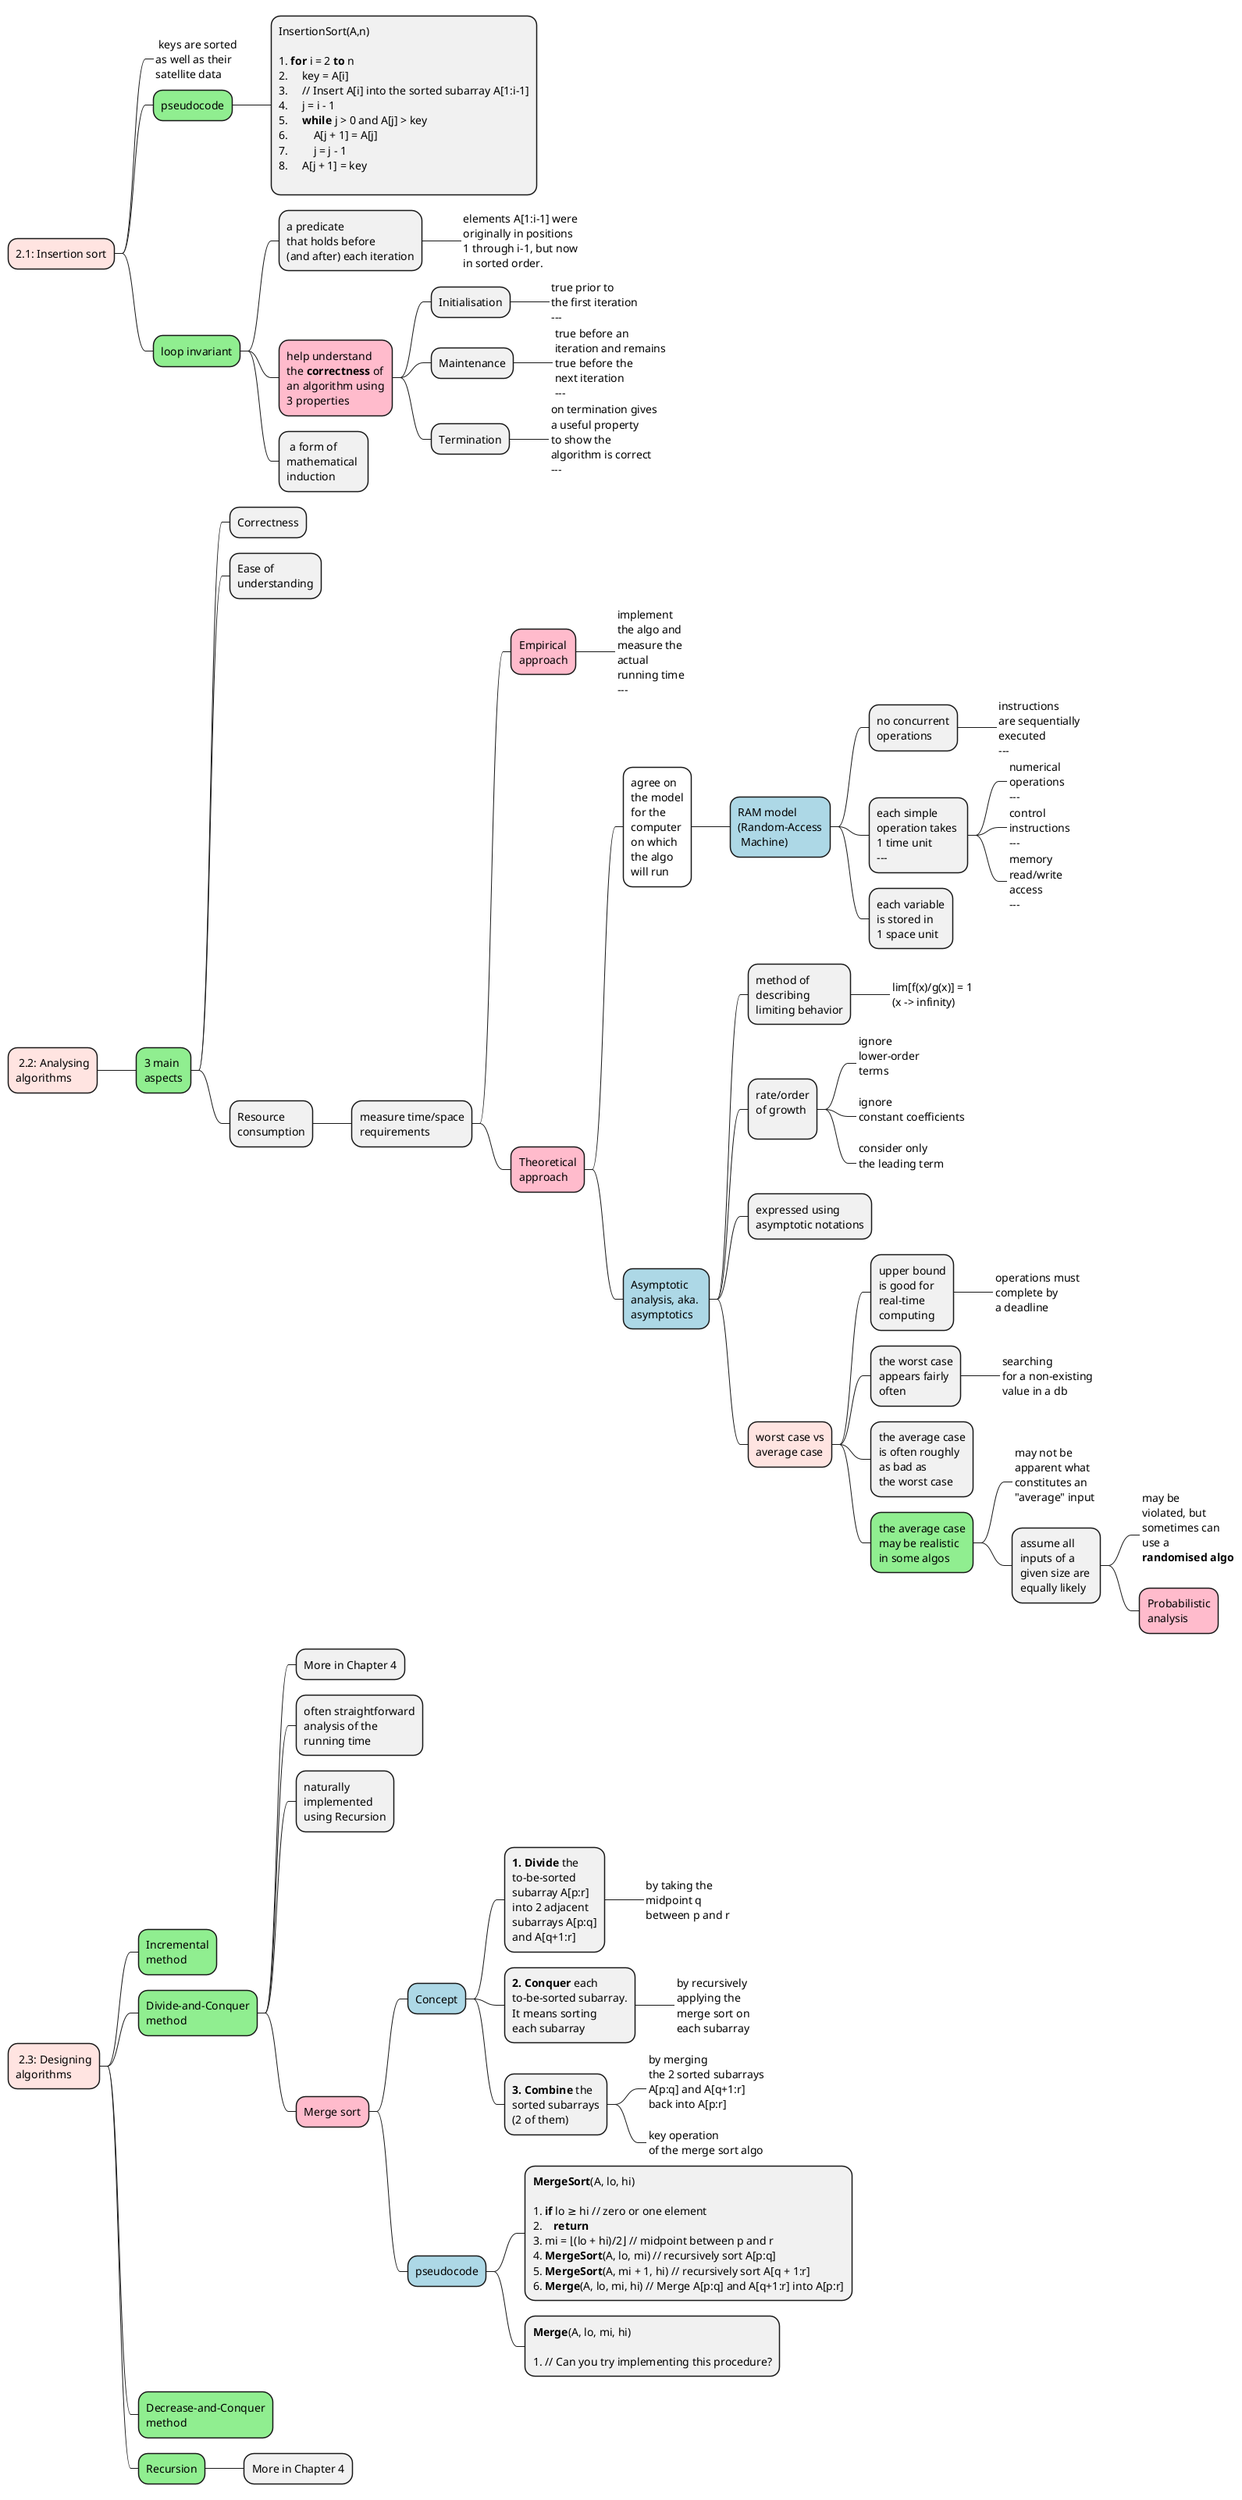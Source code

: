 @startmindmap

*[#MistyRose] 2.1: Insertion sort
**_: keys are sorted
as well as their
satellite data;
**[#lightgreen] pseudocode
***:InsertionSort(A,n)

1. <b>for</b> i = 2 <b>to</b> n
2.  &#160;&#160; key = A[i]
3.  &#160;&#160; // Insert A[i] into the sorted subarray A[1:i-1]
4.  &#160;&#160; j = i - 1 
5.  &#160;&#160; <b>while</b> j > 0 and A[j] > key
6.  &#160;&#160; &#160; &#160; A[j + 1] = A[j]
7.  &#160;&#160; &#160; &#160; j = j - 1
8.  &#160;&#160; A[j + 1] = key
;

**[#lightgreen] loop invariant
***:a predicate 
that holds before 
(and after) each iteration;
****_:elements A[1:i-1] were
originally in positions 
1 through i-1, but now 
in sorted order.;

***[#FFBBCC]:help understand
the <b>correctness</b> of
an algorithm using
3 properties;
**** Initialisation
*****_:true prior to
the first iteration
---;
**** Maintenance
*****_:true before an
iteration and remains
true before the 
next iteration
---;
**** Termination
*****_:on termination gives
a useful property 
to show the 
algorithm is correct
---;

***: a form of 
mathematical 
induction;

*[#MistyRose]: 2.2: Analysing
algorithms;
**[#lightgreen]:3 main 
aspects;
*** Correctness
***:Ease of 
understanding;
***:Resource 
consumption;
****:measure time/space 
requirements;
*****[#FFBBCC]:Empirical
approach;
******_:implement
the algo and
measure the 
actual 
running time
---;

*****[#FFBBCC]:Theoretical
approach;
******[#white]:agree on
the model
for the 
computer
on which
the algo
will run;

*******[#lightblue]:RAM model
(Random-Access
 Machine);
********:no concurrent 
operations;
*********_:instructions
are sequentially
executed
---;

********:each simple 
operation takes 
1 time unit
---;
*********_:numerical
operations
---;
*********_:control
instructions
---;
*********_:memory 
read/write 
access
---;

********:each variable
is stored in
1 space unit;

******[#lightblue]:Asymptotic
analysis, aka. 
asymptotics;
*******:method of 
describing 
limiting behavior;
********_:
lim[f(x)/g(x)] = 1 
(x -> infinity)
;
*******:rate/order 
of growth
;
********_:ignore
lower-order
terms
;
********_:ignore
constant coefficients
;
********_:consider only
the leading term
;

*******:expressed using 
asymptotic notations;
*******[#MistyRose]:worst case vs 
average case;
********:upper bound 
is good for 
real-time 
computing;
*********_:operations must 
complete by 
a deadline;
********:the worst case 
appears fairly
often;
*********_:searching 
for a non-existing 
value in a db;
********:the average case 
is often roughly
as bad as 
the worst case;
********[#lightgreen]:the average case 
may be realistic
in some algos;
*********_:may not be
apparent what 
constitutes an
"average" input
;
*********:assume all
inputs of a 
given size are 
equally likely;
**********_:may be
violated, but
sometimes can 
use a 
<b>randomised algo</b>
;
**********[#FFBBCC]:Probabilistic
analysis;

*[#MistyRose]: 2.3: Designing
algorithms;

**[#lightgreen]:Incremental 
method;

**[#lightgreen]:Divide-and-Conquer 
method;
*** More in Chapter 4
***:often straightforward
analysis of the 
running time;
***:naturally
implemented
using Recursion;

***[#FFBBCC] Merge sort
****[#lightblue] Concept
*****:<b>1. Divide</b> the
to-be-sorted
subarray A[p:r]
into 2 adjacent 
subarrays A[p:q]
and A[q+1:r];
******_:by taking the 
midpoint q 
between p and r;

*****:<b>2. Conquer</b> each
to-be-sorted subarray.
It means sorting
each subarray;
******_:by recursively
applying the 
merge sort on 
each subarray;

*****:<b>3. Combine</b> the 
sorted subarrays
(2 of them);
******_:by merging
the 2 sorted subarrays 
A[p:q] and A[q+1:r]
back into A[p:r]
;
******_:key operation 
of the merge sort algo;

****[#lightblue] pseudocode
*****:<b>MergeSort</b>(A, lo, hi)

1. <b>if</b> lo ≥ hi // zero or one element
2. &#160;&#160; <b>return</b>
3. mi = ⌊(lo + hi)/2⌋ // midpoint between p and r
4. <b>MergeSort</b>(A, lo, mi) // recursively sort A[p:q]
5. <b>MergeSort</b>(A, mi + 1, hi) // recursively sort A[q + 1:r]
6. <b>Merge</b>(A, lo, mi, hi) // Merge A[p:q] and A[q+1:r] into A[p:r];
*****:<b>Merge</b>(A, lo, mi, hi)

1. // Can you try implementing this procedure?;

**[#lightgreen]:Decrease-and-Conquer 
method;

**[#lightgreen] Recursion
*** More in Chapter 4

@endmindmap